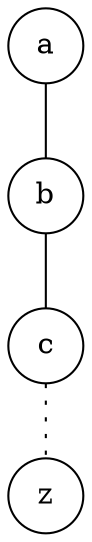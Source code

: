 graph G {
  node [shape="circle"]
  a [pos="0,0!"]
  b [pos="1,0.5!"]
  c [pos="2,0.5!"]
  z [pos="4,0!"]
  a--b--c
  c--z [style=dotted]
} 
